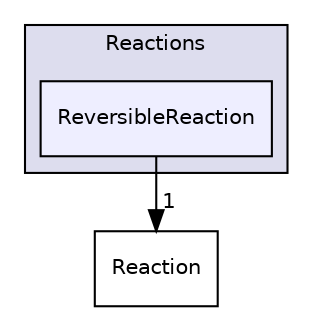 digraph "src/thermophysicalModels/specie/reaction/Reactions/ReversibleReaction" {
  bgcolor=transparent;
  compound=true
  node [ fontsize="10", fontname="Helvetica"];
  edge [ labelfontsize="10", labelfontname="Helvetica"];
  subgraph clusterdir_6df6717126315845253e3389d84631ef {
    graph [ bgcolor="#ddddee", pencolor="black", label="Reactions" fontname="Helvetica", fontsize="10", URL="dir_6df6717126315845253e3389d84631ef.html"]
  dir_d6409e101b0001ee317bdc289ca5a7b3 [shape=box, label="ReversibleReaction", style="filled", fillcolor="#eeeeff", pencolor="black", URL="dir_d6409e101b0001ee317bdc289ca5a7b3.html"];
  }
  dir_b7c4cf0a4d4427609627ff77ee1a173b [shape=box label="Reaction" URL="dir_b7c4cf0a4d4427609627ff77ee1a173b.html"];
  dir_d6409e101b0001ee317bdc289ca5a7b3->dir_b7c4cf0a4d4427609627ff77ee1a173b [headlabel="1", labeldistance=1.5 headhref="dir_003863_003861.html"];
}
